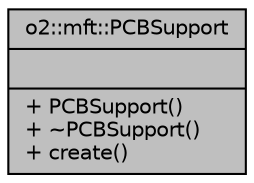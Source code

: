 digraph "o2::mft::PCBSupport"
{
 // INTERACTIVE_SVG=YES
  bgcolor="transparent";
  edge [fontname="Helvetica",fontsize="10",labelfontname="Helvetica",labelfontsize="10"];
  node [fontname="Helvetica",fontsize="10",shape=record];
  Node1 [label="{o2::mft::PCBSupport\n||+ PCBSupport()\l+ ~PCBSupport()\l+ create()\l}",height=0.2,width=0.4,color="black", fillcolor="grey75", style="filled", fontcolor="black"];
}
